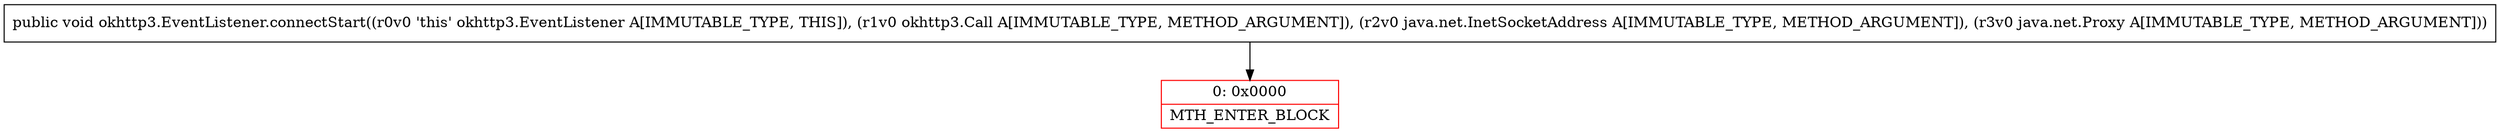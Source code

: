 digraph "CFG forokhttp3.EventListener.connectStart(Lokhttp3\/Call;Ljava\/net\/InetSocketAddress;Ljava\/net\/Proxy;)V" {
subgraph cluster_Region_1841669030 {
label = "R(0)";
node [shape=record,color=blue];
}
Node_0 [shape=record,color=red,label="{0\:\ 0x0000|MTH_ENTER_BLOCK\l}"];
MethodNode[shape=record,label="{public void okhttp3.EventListener.connectStart((r0v0 'this' okhttp3.EventListener A[IMMUTABLE_TYPE, THIS]), (r1v0 okhttp3.Call A[IMMUTABLE_TYPE, METHOD_ARGUMENT]), (r2v0 java.net.InetSocketAddress A[IMMUTABLE_TYPE, METHOD_ARGUMENT]), (r3v0 java.net.Proxy A[IMMUTABLE_TYPE, METHOD_ARGUMENT])) }"];
MethodNode -> Node_0;
}

